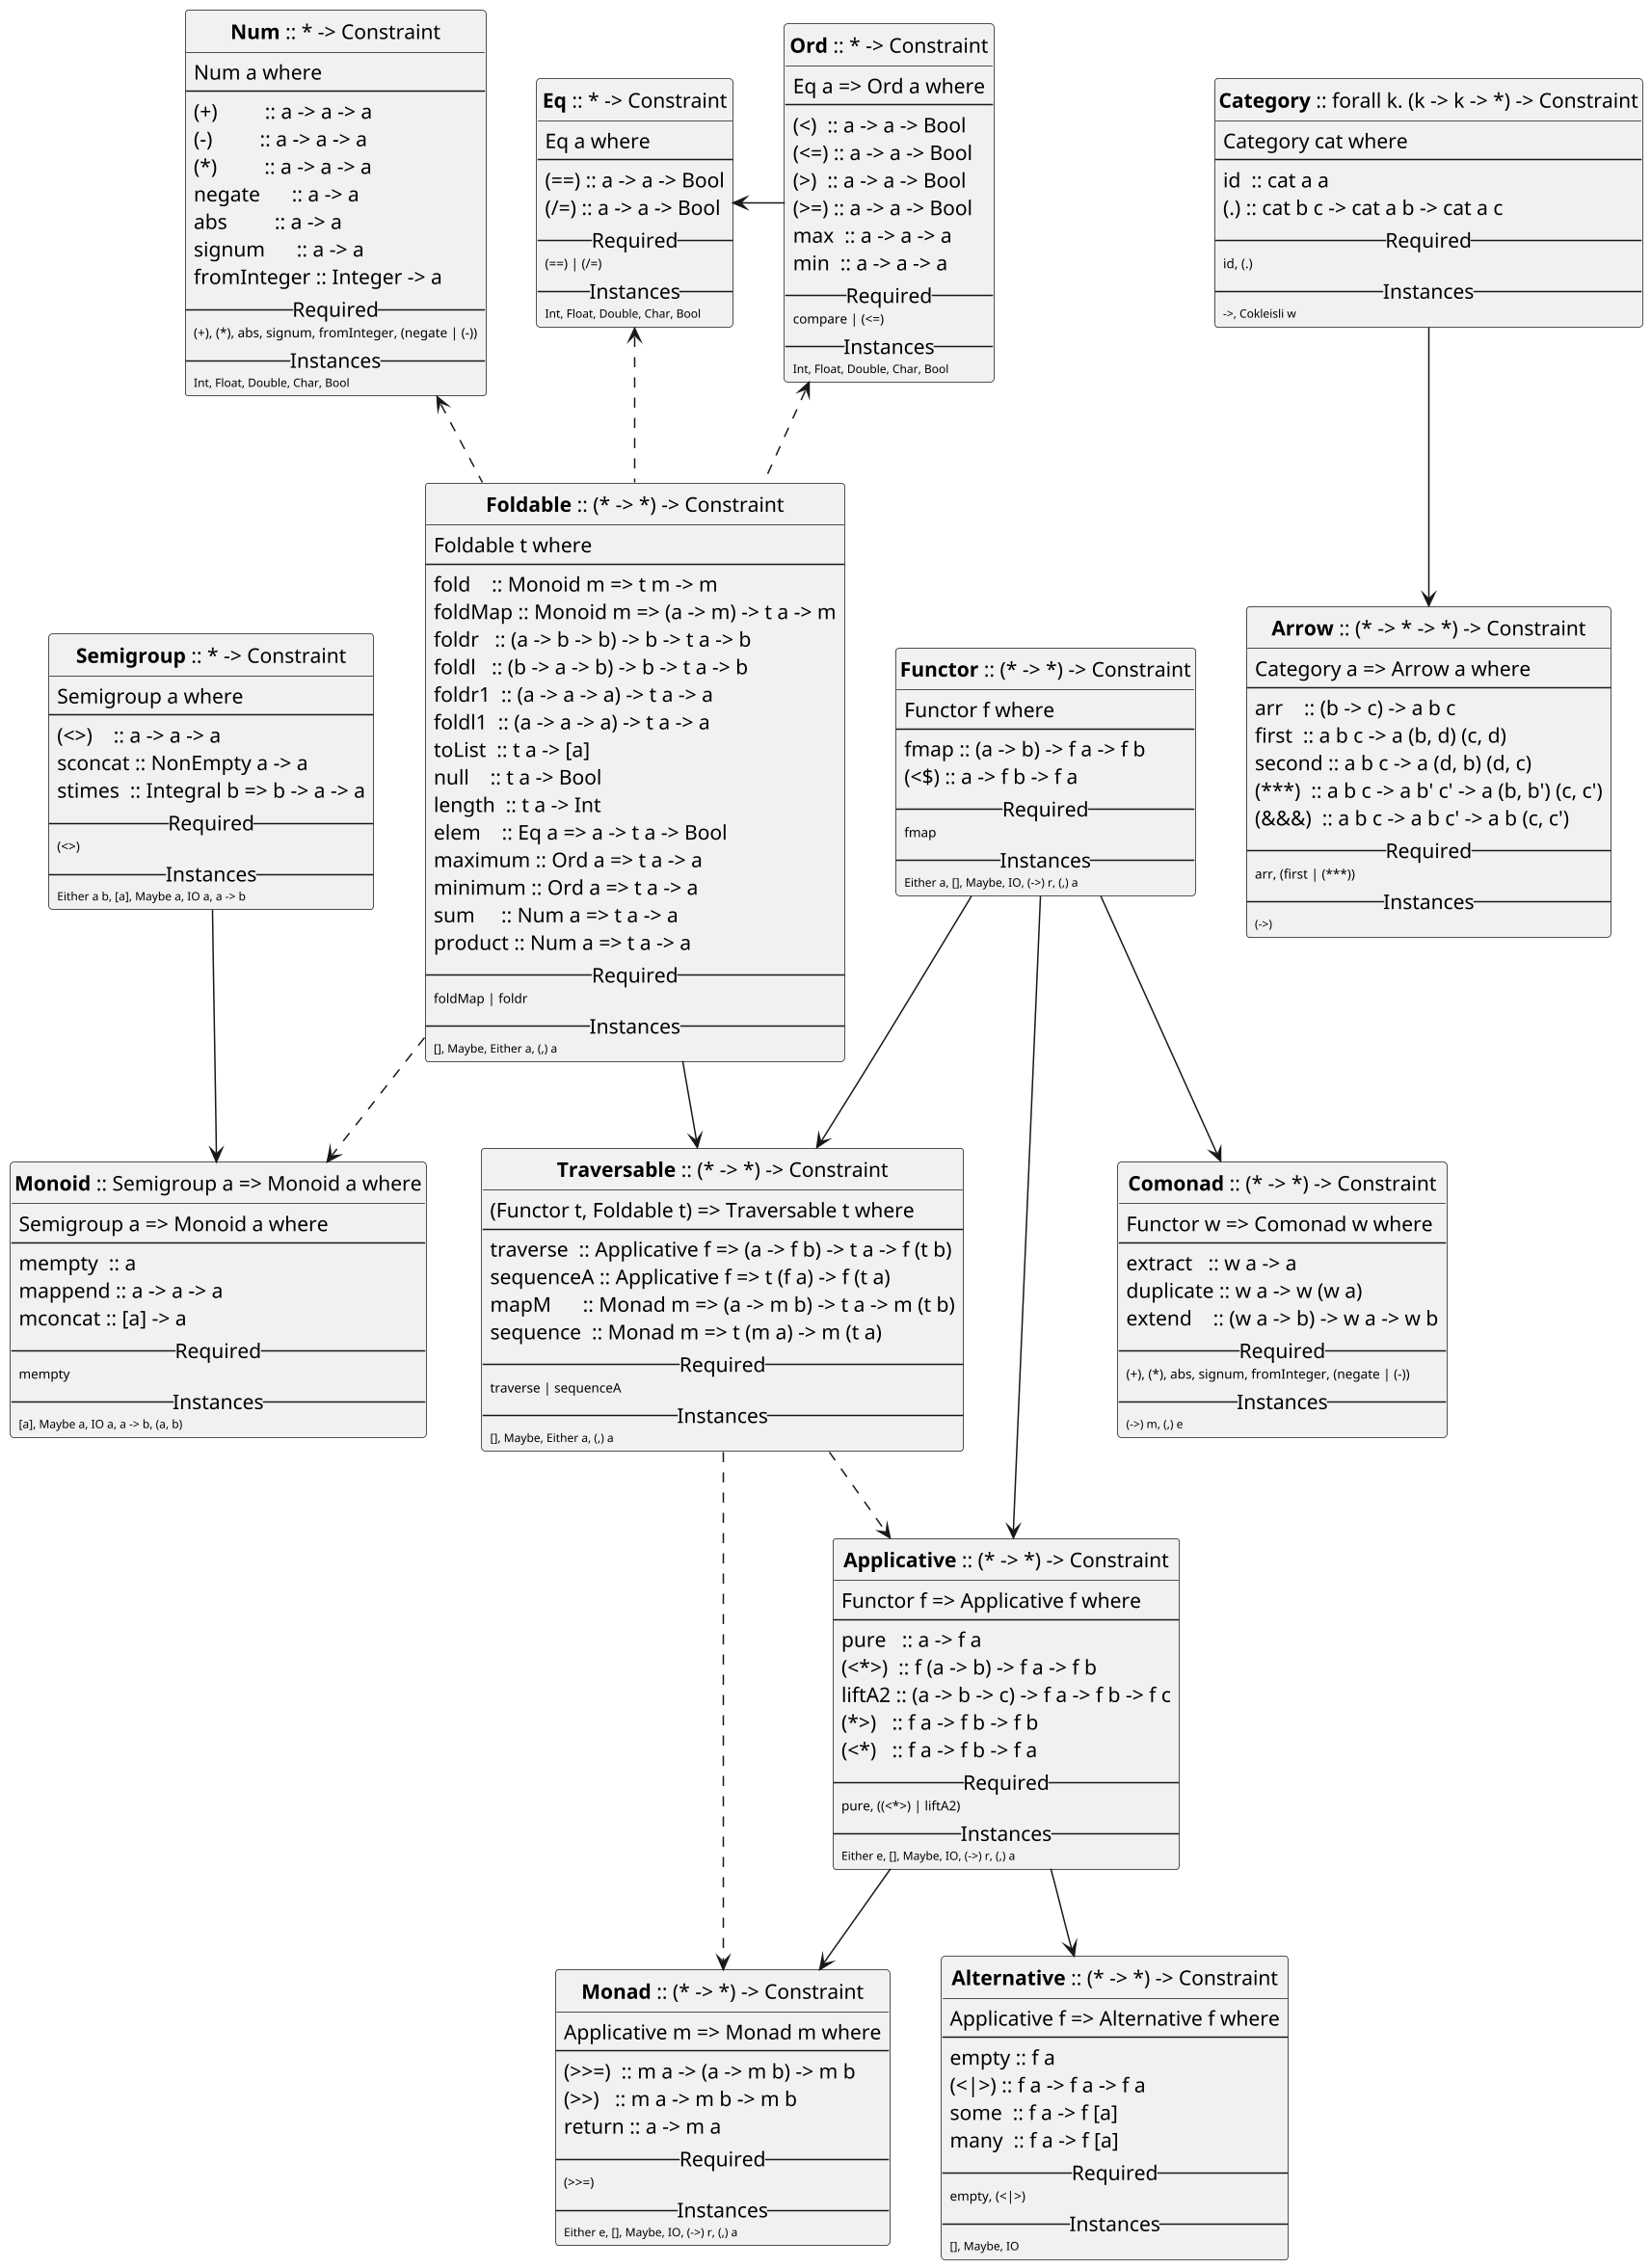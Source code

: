 @startuml
hide circle
hide method

skinparam defaultFontColor black
skinparam defaultFontName "Source Code Pro"

scale 1.5

class Eq as "**Eq** :: * -> Constraint"
class Ord as "**Ord** :: * -> Constraint"
class Num as "**Num** :: * -> Constraint"
class Semigroup as "**Semigroup** :: * -> Constraint"
class Monoid as "**Monoid** :: Semigroup a => Monoid a where"
class Functor as "**Functor** :: (* -> *) -> Constraint"
class Foldable as "**Foldable** :: (* -> *) -> Constraint"
class Traversable as "**Traversable** :: (* -> *) -> Constraint"
class Applicative as "**Applicative** :: (* -> *) -> Constraint"
class Comonad as "**Comonad** :: (* -> *) -> Constraint"
class Category as "**Category** :: forall k. (k -> k -> *) -> Constraint"
class Arrow as "**Arrow** :: (* -> * -> *) -> Constraint"
class Monad as "**Monad** :: (* -> *) -> Constraint"
class Alternative as "**Alternative** :: (* -> *) -> Constraint"

class Eq {
        <size:14>Eq a where</size>
        ---
        (==) :: a -> a -> Bool
        (/=) :: a -> a -> Bool
        --Required--
        <size:9>(==) | (/=)</size>
        --Instances--
        <size:8>Int, Float, Double, Char, Bool</size>
}

Ord --left> Eq

class Ord {
        <size:14>Eq a => Ord a where</size>
        ---
        (<)  :: a -> a -> Bool
        (<=) :: a -> a -> Bool
        (>)  :: a -> a -> Bool
        (>=) :: a -> a -> Bool
        max  :: a -> a -> a
        min  :: a -> a -> a
        --Required--
        <size:9>compare | (<=)</size>
        --Instances--
        <size:8>Int, Float, Double, Char, Bool</size>
}

class Num {
        <size:14>Num a where</size>
        ---
        (+)         :: a -> a -> a
        (-)         :: a -> a -> a
        (*)         :: a -> a -> a
        negate      :: a -> a
        abs         :: a -> a
        signum      :: a -> a
        fromInteger :: Integer -> a
        --Required--
        <size:9>(+), (*), abs, signum, fromInteger, (negate | (-))</size>
        --Instances--
        <size:8>Int, Float, Double, Char, Bool</size>
}


Functor --> Traversable
Functor --> Applicative
Functor --> Comonad

class Functor {
        <size:14>Functor f where</size>
        ---
        fmap :: (a -> b) -> f a -> f b
        (<$) :: a -> f b -> f a
        --Required--
        <size:9>fmap</size>
        --Instances--
        <size:8>Either a, [], Maybe, IO, (->) r, (,) a</size>
}

class Comonad {
        <size:14>Functor w => Comonad w where</size>
        ---
        extract   :: w a -> a
        duplicate :: w a -> w (w a)
        extend    :: (w a -> b) -> w a -> w b
        --Required--
        <size:9>(+), (*), abs, signum, fromInteger, (negate | (-))</size>
        --Instances--
        <size:8>(->) m, (,) e</size>
}


Semigroup --> Monoid

class Semigroup {
        <size:14>Semigroup a where</size>
        ---
        (<>)    :: a -> a -> a
        sconcat :: NonEmpty a -> a
        stimes  :: Integral b => b -> a -> a
        --Required--
        <size:9>(<>)</size>
        --Instances--
        <size:8>Either a b, [a], Maybe a, IO a, a -> b</size>
}


Applicative --> Alternative
Applicative --> Monad

class Applicative {
        <size:14>Functor f => Applicative f where</size>
        ---
        pure   :: a -> f a
        (<*>)  :: f (a -> b) -> f a -> f b
        liftA2 :: (a -> b -> c) -> f a -> f b -> f c
        (*>)   :: f a -> f b -> f b
        (<*)   :: f a -> f b -> f a
        --Required--
        <size:9>pure, ((<*>) | liftA2)</size>
        --Instances--
        <size:8>Either e, [], Maybe, IO, (->) r, (,) a</size>
}


class Monoid {
        <size:14>Semigroup a => Monoid a where</size>
        ---
        mempty  :: a
        mappend :: a -> a -> a
        mconcat :: [a] -> a
        --Required--
        <size:9>mempty</size>
        --Instances--
        <size:8>[a], Maybe a, IO a, a -> b, (a, b)</size>
}


Category --> Arrow

Foldable --> Traversable
Foldable ..> Monoid
Foldable ..up> Eq
Foldable ..up> Ord
Foldable ..up> Num

class Foldable {
        <size:14>Foldable t where</size>
        ---
        fold    :: Monoid m => t m -> m
        foldMap :: Monoid m => (a -> m) -> t a -> m
        foldr   :: (a -> b -> b) -> b -> t a -> b
        foldl   :: (b -> a -> b) -> b -> t a -> b
        foldr1  :: (a -> a -> a) -> t a -> a
        foldl1  :: (a -> a -> a) -> t a -> a
        toList  :: t a -> [a]
        null    :: t a -> Bool
        length  :: t a -> Int
        elem    :: Eq a => a -> t a -> Bool
        maximum :: Ord a => t a -> a
        minimum :: Ord a => t a -> a
        sum     :: Num a => t a -> a
        product :: Num a => t a -> a
        --Required--
        <size:9>foldMap | foldr</size>
        --Instances--
        <size:8>[], Maybe, Either a, (,) a</size>
}

' Monad --> MonadFix
' Monad --> MonadPlus
' Monad -> ArrowApply

class Monad {
        <size:14>Applicative m => Monad m where</size>
        ---
        (>>=)  :: m a -> (a -> m b) -> m b
        (>>)   :: m a -> m b -> m b
        return :: a -> m a
        --Required--
        <size:9>(>>=)</size>
        --Instances--
        <size:8>Either e, [], Maybe, IO, (->) r, (,) a</size>
}

Traversable ..> Applicative
Traversable ..> Monad

class Traversable {
        (<size:14>Functor t, Foldable t) => Traversable t where</size>
        ---
        traverse  :: Applicative f => (a -> f b) -> t a -> f (t b)
        sequenceA :: Applicative f => t (f a) -> f (t a)
        mapM      :: Monad m => (a -> m b) -> t a -> m (t b)
        sequence  :: Monad m => t (m a) -> m (t a)
        --Required--
        <size:9>traverse | sequenceA</size>
        --Instances--
        <size:8>[], Maybe, Either a, (,) a</size>
}

class Alternative {
        <size:14>Applicative f => Alternative f where</size>
        ---
        empty :: f a
        (<|>) :: f a -> f a -> f a
        some  :: f a -> f [a]
        many  :: f a -> f [a]
        --Required--
        <size:9>empty, (<|>)</size>
        --Instances--
        <size:8>[], Maybe, IO</size>
}

class Category {
        <size:14>Category cat where</size>
        ---
        id  :: cat a a
        (.) :: cat b c -> cat a b -> cat a c
        --Required--
        <size:9>id, (.)</size>
        --Instances--
        <size:8>->, Cokleisli w</size>
}

/'
 ' Arrow --> ArrowApply
 ' Arrow --> ArrowChoice
 ' Arrow --> ArrowLoop
 ' Arrow --> ArrowZero
 '/

class Arrow {
        <size:14>Category a => Arrow a where</size>
        ---
        arr    :: (b -> c) -> a b c
        first  :: a b c -> a (b, d) (c, d)
        second :: a b c -> a (d, b) (d, c)
        (***)  :: a b c -> a b' c' -> a (b, b') (c, c')
        (&&&)  :: a b c -> a b c' -> a b (c, c')
        --Required--
        <size:9>arr, (first | (***))</size>
        --Instances--
        <size:8>(->)</size>
}

/'
 ' ArrowZero -left-> ArrowPlus
 '/
@enduml

